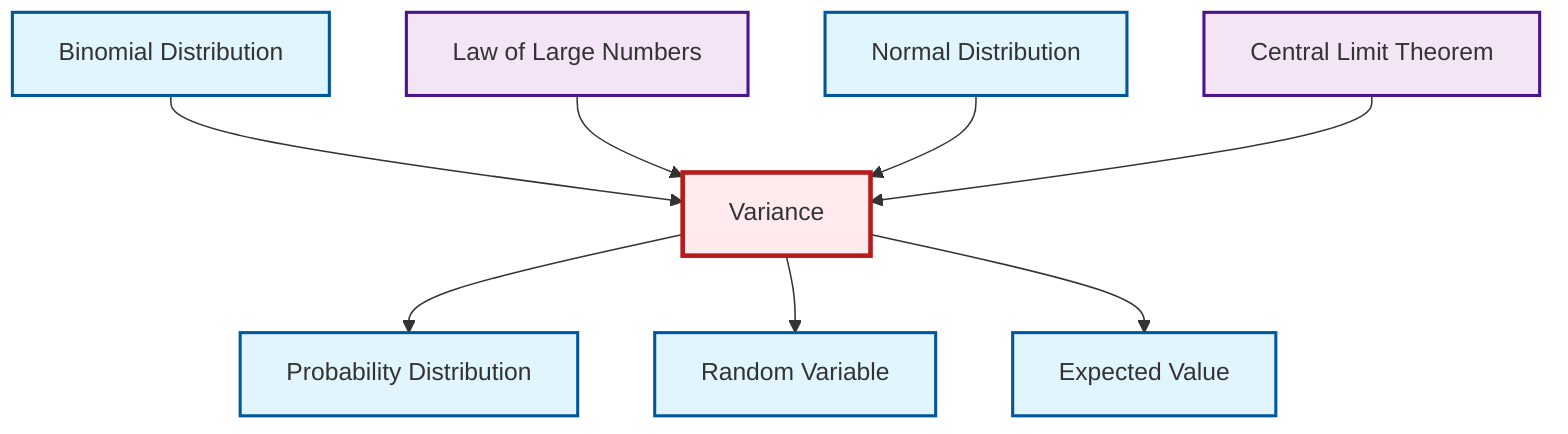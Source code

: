 graph TD
    classDef definition fill:#e1f5fe,stroke:#01579b,stroke-width:2px
    classDef theorem fill:#f3e5f5,stroke:#4a148c,stroke-width:2px
    classDef axiom fill:#fff3e0,stroke:#e65100,stroke-width:2px
    classDef example fill:#e8f5e9,stroke:#1b5e20,stroke-width:2px
    classDef current fill:#ffebee,stroke:#b71c1c,stroke-width:3px
    def-expectation["Expected Value"]:::definition
    def-variance["Variance"]:::definition
    thm-central-limit["Central Limit Theorem"]:::theorem
    def-random-variable["Random Variable"]:::definition
    def-binomial-distribution["Binomial Distribution"]:::definition
    def-normal-distribution["Normal Distribution"]:::definition
    def-probability-distribution["Probability Distribution"]:::definition
    thm-law-of-large-numbers["Law of Large Numbers"]:::theorem
    def-binomial-distribution --> def-variance
    def-variance --> def-probability-distribution
    thm-law-of-large-numbers --> def-variance
    def-variance --> def-random-variable
    def-normal-distribution --> def-variance
    def-variance --> def-expectation
    thm-central-limit --> def-variance
    class def-variance current